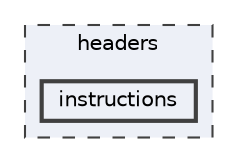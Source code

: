 digraph "headers/instructions"
{
 // LATEX_PDF_SIZE
  bgcolor="transparent";
  edge [fontname=Helvetica,fontsize=10,labelfontname=Helvetica,labelfontsize=10];
  node [fontname=Helvetica,fontsize=10,shape=box,height=0.2,width=0.4];
  compound=true
  subgraph clusterdir_7f57b1e41c5acd0e859ae5f3a2b075a9 {
    graph [ bgcolor="#edf0f7", pencolor="grey25", label="headers", fontname=Helvetica,fontsize=10 style="filled,dashed", URL="dir_7f57b1e41c5acd0e859ae5f3a2b075a9.html",tooltip=""]
  dir_79e2b5fb29468526c4fde14d9e7fb9f7 [label="instructions", fillcolor="#edf0f7", color="grey25", style="filled,bold", URL="dir_79e2b5fb29468526c4fde14d9e7fb9f7.html",tooltip=""];
  }
}
